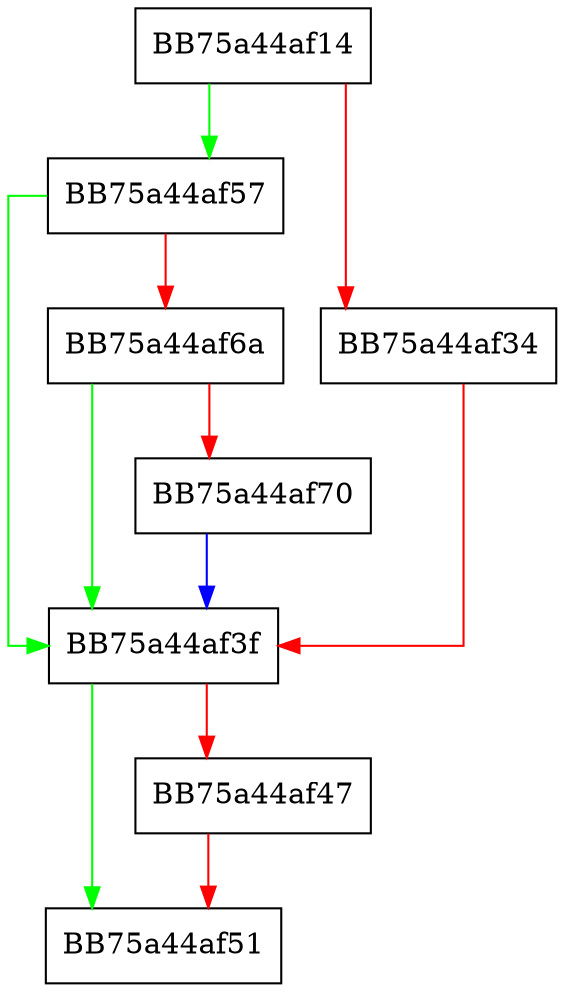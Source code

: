 digraph UnloadProfile {
  node [shape="box"];
  graph [splines=ortho];
  BB75a44af14 -> BB75a44af57 [color="green"];
  BB75a44af14 -> BB75a44af34 [color="red"];
  BB75a44af34 -> BB75a44af3f [color="red"];
  BB75a44af3f -> BB75a44af51 [color="green"];
  BB75a44af3f -> BB75a44af47 [color="red"];
  BB75a44af47 -> BB75a44af51 [color="red"];
  BB75a44af57 -> BB75a44af3f [color="green"];
  BB75a44af57 -> BB75a44af6a [color="red"];
  BB75a44af6a -> BB75a44af3f [color="green"];
  BB75a44af6a -> BB75a44af70 [color="red"];
  BB75a44af70 -> BB75a44af3f [color="blue"];
}